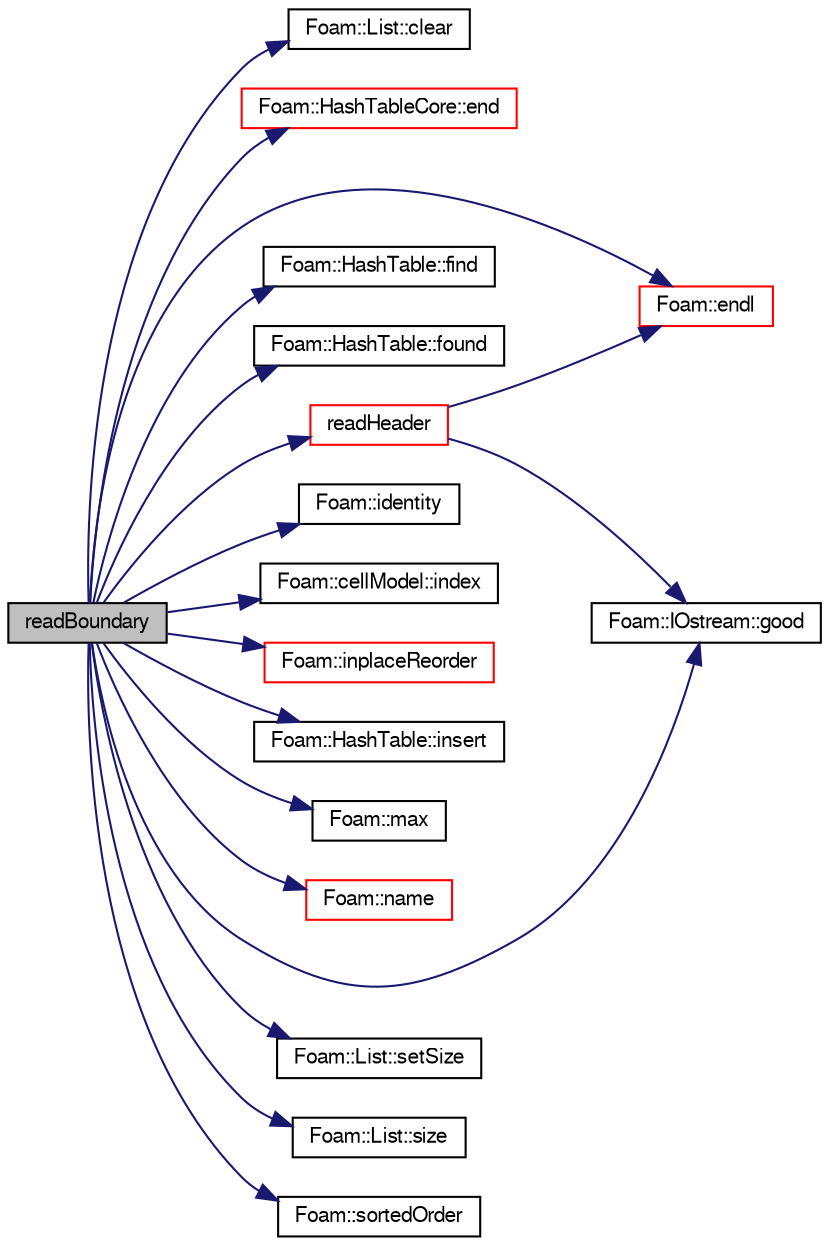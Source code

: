 digraph "readBoundary"
{
  bgcolor="transparent";
  edge [fontname="FreeSans",fontsize="10",labelfontname="FreeSans",labelfontsize="10"];
  node [fontname="FreeSans",fontsize="10",shape=record];
  rankdir="LR";
  Node543 [label="readBoundary",height=0.2,width=0.4,color="black", fillcolor="grey75", style="filled", fontcolor="black"];
  Node543 -> Node544 [color="midnightblue",fontsize="10",style="solid",fontname="FreeSans"];
  Node544 [label="Foam::List::clear",height=0.2,width=0.4,color="black",URL="$a25694.html#ac8bb3912a3ce86b15842e79d0b421204",tooltip="Clear the list, i.e. set size to zero. "];
  Node543 -> Node545 [color="midnightblue",fontsize="10",style="solid",fontname="FreeSans"];
  Node545 [label="Foam::HashTableCore::end",height=0.2,width=0.4,color="red",URL="$a25706.html#a540580a296c0ff351686ceb4f27b6fe6",tooltip="iteratorEnd set to beyond the end of any HashTable "];
  Node543 -> Node553 [color="midnightblue",fontsize="10",style="solid",fontname="FreeSans"];
  Node553 [label="Foam::endl",height=0.2,width=0.4,color="red",URL="$a21124.html#a2db8fe02a0d3909e9351bb4275b23ce4",tooltip="Add newline and flush stream. "];
  Node543 -> Node555 [color="midnightblue",fontsize="10",style="solid",fontname="FreeSans"];
  Node555 [label="Foam::HashTable::find",height=0.2,width=0.4,color="black",URL="$a25702.html#a76b2c74ebd9f33fa9f76261b027ffc11",tooltip="Find and return an iterator set at the hashedEntry. "];
  Node543 -> Node556 [color="midnightblue",fontsize="10",style="solid",fontname="FreeSans"];
  Node556 [label="Foam::HashTable::found",height=0.2,width=0.4,color="black",URL="$a25702.html#a9a7a02c333e3e98344a1e5b891c4d985",tooltip="Return true if hashedEntry is found in table. "];
  Node543 -> Node557 [color="midnightblue",fontsize="10",style="solid",fontname="FreeSans"];
  Node557 [label="Foam::IOstream::good",height=0.2,width=0.4,color="black",URL="$a26226.html#abdcc7f96f487faadc7769afcf58fe992",tooltip="Return true if next operation might succeed. "];
  Node543 -> Node558 [color="midnightblue",fontsize="10",style="solid",fontname="FreeSans"];
  Node558 [label="Foam::identity",height=0.2,width=0.4,color="black",URL="$a21124.html#a36af96cb841435845fffb4fe69208490",tooltip="Create identity map (map[i] == i) of given length. "];
  Node543 -> Node559 [color="midnightblue",fontsize="10",style="solid",fontname="FreeSans"];
  Node559 [label="Foam::cellModel::index",height=0.2,width=0.4,color="black",URL="$a27198.html#a4a438520bb14406481732edc13c119c7",tooltip="Return index of model in the model list. "];
  Node543 -> Node560 [color="midnightblue",fontsize="10",style="solid",fontname="FreeSans"];
  Node560 [label="Foam::inplaceReorder",height=0.2,width=0.4,color="red",URL="$a21124.html#afacafc96b1d456a8ba5cfb6c77ff9eb7",tooltip="Inplace reorder the elements of a list. "];
  Node543 -> Node564 [color="midnightblue",fontsize="10",style="solid",fontname="FreeSans"];
  Node564 [label="Foam::HashTable::insert",height=0.2,width=0.4,color="black",URL="$a25702.html#a5eee1e0e199ad59b9cb3916cd42156e0",tooltip="Insert a new hashedEntry. "];
  Node543 -> Node565 [color="midnightblue",fontsize="10",style="solid",fontname="FreeSans"];
  Node565 [label="Foam::max",height=0.2,width=0.4,color="black",URL="$a21124.html#ac993e906cf2774ae77e666bc24e81733"];
  Node543 -> Node566 [color="midnightblue",fontsize="10",style="solid",fontname="FreeSans"];
  Node566 [label="Foam::name",height=0.2,width=0.4,color="red",URL="$a21124.html#adcb0df2bd4953cb6bb390272d8263c3a",tooltip="Return a string representation of a complex. "];
  Node543 -> Node569 [color="midnightblue",fontsize="10",style="solid",fontname="FreeSans"];
  Node569 [label="readHeader",height=0.2,width=0.4,color="red",URL="$a21334.html#a5beda48cb9728cd30a1a100a77e7f17c",tooltip="Read header. "];
  Node569 -> Node557 [color="midnightblue",fontsize="10",style="solid",fontname="FreeSans"];
  Node569 -> Node553 [color="midnightblue",fontsize="10",style="solid",fontname="FreeSans"];
  Node543 -> Node612 [color="midnightblue",fontsize="10",style="solid",fontname="FreeSans"];
  Node612 [label="Foam::List::setSize",height=0.2,width=0.4,color="black",URL="$a25694.html#aedb985ffeaf1bdbfeccc2a8730405703",tooltip="Reset size of List. "];
  Node543 -> Node613 [color="midnightblue",fontsize="10",style="solid",fontname="FreeSans"];
  Node613 [label="Foam::List::size",height=0.2,width=0.4,color="black",URL="$a25694.html#a8a5f6fa29bd4b500caf186f60245b384",tooltip="Override size to be inconsistent with allocated storage. "];
  Node543 -> Node563 [color="midnightblue",fontsize="10",style="solid",fontname="FreeSans"];
  Node563 [label="Foam::sortedOrder",height=0.2,width=0.4,color="black",URL="$a21124.html#acf128ea037506c14446998bb7ca39264",tooltip="Generate the (stable) sort order for the list. "];
}

